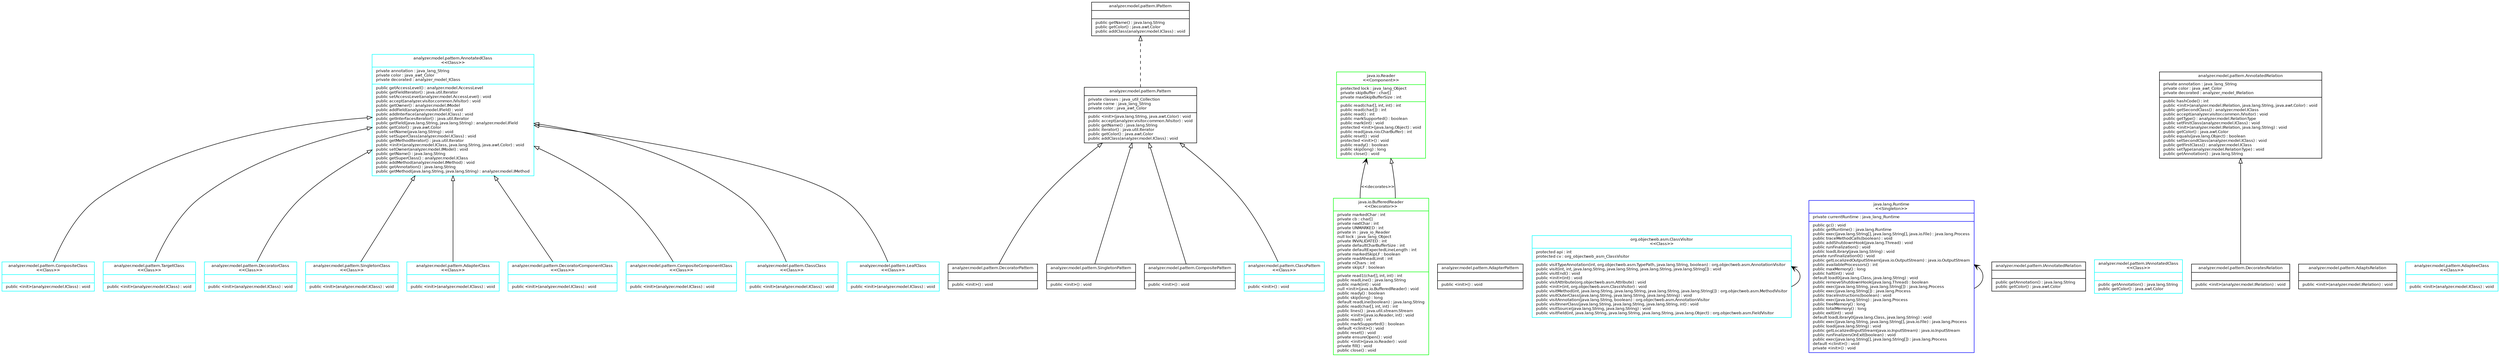 digraph G {
rankdir=BT;

node [
fontname = "Bitstream Vera Sans"
fontsize = 8
shape = "record"
]
edge [
fontname = "Bitstream Vera Sans"
fontsize = 8
]
analyzer_model_pattern_CompositeClass [
	label = "{analyzer.model.pattern.CompositeClass\n\<\<Class\>\>||public \<init\>(analyzer.model.IClass) : void\l}"
, color="#00ffff"]
analyzer_model_pattern_TargetClass [
	label = "{analyzer.model.pattern.TargetClass\n\<\<Class\>\>||public \<init\>(analyzer.model.IClass) : void\l}"
, color="#00ffff"]
analyzer_model_pattern_DecoratorClass [
	label = "{analyzer.model.pattern.DecoratorClass\n\<\<Class\>\>||public \<init\>(analyzer.model.IClass) : void\l}"
, color="#00ffff"]
analyzer_model_pattern_DecoratorPattern [
	label = "{analyzer.model.pattern.DecoratorPattern||public \<init\>() : void\l}"
]
analyzer_model_pattern_Pattern [
	label = "{analyzer.model.pattern.Pattern|private classes : java_util_Collection\lprivate name : java_lang_String\lprivate color : java_awt_Color\l|public \<init\>(java.lang.String, java.awt.Color) : void\lpublic accept(analyzer.visitor.common.IVisitor) : void\lpublic getName() : java.lang.String\lpublic iterator() : java.util.Iterator\lpublic getColor() : java.awt.Color\lpublic addClass(analyzer.model.IClass) : void\l}"
]
java_io_Reader [
	label = "{java.io.Reader\n\<\<Component\>\>|protected lock : java_lang_Object\lprivate skipBuffer : char[]\lprivate maxSkipBufferSize : int\l|public read(char[], int, int) : int\lpublic read(char[]) : int\lpublic read() : int\lpublic markSupported() : boolean\lpublic mark(int) : void\lprotected \<init\>(java.lang.Object) : void\lpublic read(java.nio.CharBuffer) : int\lpublic reset() : void\lprotected \<init\>() : void\lpublic ready() : boolean\lpublic skip(long) : long\lpublic close() : void\l}"
, color="#00ff00"]
analyzer_model_pattern_AdapterPattern [
	label = "{analyzer.model.pattern.AdapterPattern||public \<init\>() : void\l}"
]
java_io_BufferedReader [
	label = "{java.io.BufferedReader\n\<\<Decorator\>\>|private markedChar : int\lprivate cb : char[]\lprivate nextChar : int\lprivate UNMARKED : int\lprivate in : java_io_Reader\lnull lock : java_lang_Object\lprivate INVALIDATED : int\lprivate defaultCharBufferSize : int\lprivate defaultExpectedLineLength : int\lprivate markedSkipLF : boolean\lprivate readAheadLimit : int\lprivate nChars : int\lprivate skipLF : boolean\l|private read1(char[], int, int) : int\lpublic readLine() : java.lang.String\lpublic mark(int) : void\lnull \<init\>(java.io.BufferedReader) : void\lpublic ready() : boolean\lpublic skip(long) : long\ldefault readLine(boolean) : java.lang.String\lpublic read(char[], int, int) : int\lpublic lines() : java.util.stream.Stream\lpublic \<init\>(java.io.Reader, int) : void\lpublic read() : int\lpublic markSupported() : boolean\ldefault \<clinit\>() : void\lpublic reset() : void\lprivate ensureOpen() : void\lpublic \<init\>(java.io.Reader) : void\lprivate fill() : void\lpublic close() : void\l}"
, color="#00ff00"]
analyzer_model_pattern_SingletonClass [
	label = "{analyzer.model.pattern.SingletonClass\n\<\<Class\>\>||public \<init\>(analyzer.model.IClass) : void\l}"
, color="#00ffff"]
analyzer_model_pattern_SingletonPattern [
	label = "{analyzer.model.pattern.SingletonPattern||public \<init\>() : void\l}"
]
org_objectweb_asm_ClassVisitor [
	label = "{org.objectweb.asm.ClassVisitor\n\<\<Class\>\>|protected api : int\lprotected cv : org_objectweb_asm_ClassVisitor\l|public visitTypeAnnotation(int, org.objectweb.asm.TypePath, java.lang.String, boolean) : org.objectweb.asm.AnnotationVisitor\lpublic visit(int, int, java.lang.String, java.lang.String, java.lang.String, java.lang.String[]) : void\lpublic visitEnd() : void\lpublic \<init\>(int) : void\lpublic visitAttribute(org.objectweb.asm.Attribute) : void\lpublic \<init\>(int, org.objectweb.asm.ClassVisitor) : void\lpublic visitMethod(int, java.lang.String, java.lang.String, java.lang.String, java.lang.String[]) : org.objectweb.asm.MethodVisitor\lpublic visitOuterClass(java.lang.String, java.lang.String, java.lang.String) : void\lpublic visitAnnotation(java.lang.String, boolean) : org.objectweb.asm.AnnotationVisitor\lpublic visitInnerClass(java.lang.String, java.lang.String, java.lang.String, int) : void\lpublic visitSource(java.lang.String, java.lang.String) : void\lpublic visitField(int, java.lang.String, java.lang.String, java.lang.String, java.lang.Object) : org.objectweb.asm.FieldVisitor\l}"
, color="#00ffff"]
java_lang_Runtime [
	label = "{java.lang.Runtime\n\<\<Singleton\>\>|private currentRuntime : java_lang_Runtime\l|public gc() : void\lpublic getRuntime() : java.lang.Runtime\lpublic exec(java.lang.String[], java.lang.String[], java.io.File) : java.lang.Process\lpublic traceMethodCalls(boolean) : void\lpublic addShutdownHook(java.lang.Thread) : void\lpublic runFinalization() : void\lpublic loadLibrary(java.lang.String) : void\lprivate runFinalization0() : void\lpublic getLocalizedOutputStream(java.io.OutputStream) : java.io.OutputStream\lpublic availableProcessors() : int\lpublic maxMemory() : long\lpublic halt(int) : void\ldefault load0(java.lang.Class, java.lang.String) : void\lpublic removeShutdownHook(java.lang.Thread) : boolean\lpublic exec(java.lang.String, java.lang.String[]) : java.lang.Process\lpublic exec(java.lang.String[]) : java.lang.Process\lpublic traceInstructions(boolean) : void\lpublic exec(java.lang.String) : java.lang.Process\lpublic freeMemory() : long\lpublic totalMemory() : long\lpublic exit(int) : void\ldefault loadLibrary0(java.lang.Class, java.lang.String) : void\lpublic exec(java.lang.String, java.lang.String[], java.io.File) : java.lang.Process\lpublic load(java.lang.String) : void\lpublic getLocalizedInputStream(java.io.InputStream) : java.io.InputStream\lpublic runFinalizersOnExit(boolean) : void\lpublic exec(java.lang.String[], java.lang.String[]) : java.lang.Process\ldefault \<clinit\>() : void\lprivate \<init\>() : void\l}"
, color="#0000ff"]
analyzer_model_pattern_AdapterClass [
	label = "{analyzer.model.pattern.AdapterClass\n\<\<Class\>\>||public \<init\>(analyzer.model.IClass) : void\l}"
, color="#00ffff"]
analyzer_model_pattern_IAnnotatedRelation [
	label = "{analyzer.model.pattern.IAnnotatedRelation||public getAnnotation() : java.lang.String\lpublic getColor() : java.awt.Color\l}"
]
analyzer_model_pattern_DecoratorComponentClass [
	label = "{analyzer.model.pattern.DecoratorComponentClass\n\<\<Class\>\>||public \<init\>(analyzer.model.IClass) : void\l}"
, color="#00ffff"]
analyzer_model_pattern_CompositeComponentClass [
	label = "{analyzer.model.pattern.CompositeComponentClass\n\<\<Class\>\>||public \<init\>(analyzer.model.IClass) : void\l}"
, color="#00ffff"]
analyzer_model_pattern_CompositePattern [
	label = "{analyzer.model.pattern.CompositePattern||public \<init\>() : void\l}"
]
analyzer_model_pattern_IPattern [
	label = "{analyzer.model.pattern.IPattern||public getName() : java.lang.String\lpublic getColor() : java.awt.Color\lpublic addClass(analyzer.model.IClass) : void\l}"
]
analyzer_model_pattern_IAnnotatedClass [
	label = "{analyzer.model.pattern.IAnnotatedClass\n\<\<Class\>\>||public getAnnotation() : java.lang.String\lpublic getColor() : java.awt.Color\l}"
, color="#00ffff"]
analyzer_model_pattern_ClassClass [
	label = "{analyzer.model.pattern.ClassClass\n\<\<Class\>\>||public \<init\>(analyzer.model.IClass) : void\l}"
, color="#00ffff"]
analyzer_model_pattern_AnnotatedRelation [
	label = "{analyzer.model.pattern.AnnotatedRelation|private annotation : java_lang_String\lprivate color : java_awt_Color\lprivate decorated : analyzer_model_IRelation\l|public hashCode() : int\lpublic \<init\>(analyzer.model.IRelation, java.lang.String, java.awt.Color) : void\lpublic getSecondClass() : analyzer.model.IClass\lpublic accept(analyzer.visitor.common.IVisitor) : void\lpublic getType() : analyzer.model.RelationType\lpublic setFirstClass(analyzer.model.IClass) : void\lpublic \<init\>(analyzer.model.IRelation, java.lang.String) : void\lpublic getColor() : java.awt.Color\lpublic equals(java.lang.Object) : boolean\lpublic setSecondClass(analyzer.model.IClass) : void\lpublic getFirstClass() : analyzer.model.IClass\lpublic setType(analyzer.model.RelationType) : void\lpublic getAnnotation() : java.lang.String\l}"
]
analyzer_model_pattern_ClassPattern [
	label = "{analyzer.model.pattern.ClassPattern\n\<\<Class\>\>||public \<init\>() : void\l}"
, color="#00ffff"]
analyzer_model_pattern_AdaptsRelation [
	label = "{analyzer.model.pattern.AdaptsRelation||public \<init\>(analyzer.model.IRelation) : void\l}"
]
analyzer_model_pattern_LeafClass [
	label = "{analyzer.model.pattern.LeafClass\n\<\<Class\>\>||public \<init\>(analyzer.model.IClass) : void\l}"
, color="#00ffff"]
analyzer_model_pattern_AnnotatedClass [
	label = "{analyzer.model.pattern.AnnotatedClass\n\<\<Class\>\>|private annotation : java_lang_String\lprivate color : java_awt_Color\lprivate decorated : analyzer_model_IClass\l|public getAccessLevel() : analyzer.model.AccessLevel\lpublic getFieldIterator() : java.util.Iterator\lpublic setAccessLevel(analyzer.model.AccessLevel) : void\lpublic accept(analyzer.visitor.common.IVisitor) : void\lpublic getOwner() : analyzer.model.IModel\lpublic addField(analyzer.model.IField) : void\lpublic addInterface(analyzer.model.IClass) : void\lpublic getInterfacesIterator() : java.util.Iterator\lpublic getField(java.lang.String, java.lang.String) : analyzer.model.IField\lpublic getColor() : java.awt.Color\lpublic setName(java.lang.String) : void\lpublic setSuperClass(analyzer.model.IClass) : void\lpublic getMethodIterator() : java.util.Iterator\lpublic \<init\>(analyzer.model.IClass, java.lang.String, java.awt.Color) : void\lpublic setOwner(analyzer.model.IModel) : void\lpublic getName() : java.lang.String\lpublic getSuperClass() : analyzer.model.IClass\lpublic addMethod(analyzer.model.IMethod) : void\lpublic getAnnotation() : java.lang.String\lpublic getMethod(java.lang.String, java.lang.String) : analyzer.model.IMethod\l}"
, color="#00ffff"]
analyzer_model_pattern_AdapteeClass [
	label = "{analyzer.model.pattern.AdapteeClass\n\<\<Class\>\>||public \<init\>(analyzer.model.IClass) : void\l}"
, color="#00ffff"]
analyzer_model_pattern_DecoratesRelation [
	label = "{analyzer.model.pattern.DecoratesRelation||public \<init\>(analyzer.model.IRelation) : void\l}"
]
analyzer_model_pattern_TargetClass -> analyzer_model_pattern_AnnotatedClass [
	arrowhead = "empty"
	style = "solid"
]

analyzer_model_pattern_DecoratorComponentClass -> analyzer_model_pattern_AnnotatedClass [
	arrowhead = "empty"
	style = "solid"
]

analyzer_model_pattern_ClassClass -> analyzer_model_pattern_AnnotatedClass [
	arrowhead = "empty"
	style = "solid"
]

org_objectweb_asm_ClassVisitor -> org_objectweb_asm_ClassVisitor [
	arrowhead = "vee"
	style = "solid"
]

analyzer_model_pattern_CompositeComponentClass -> analyzer_model_pattern_AnnotatedClass [
	arrowhead = "empty"
	style = "solid"
]

analyzer_model_pattern_SingletonClass -> analyzer_model_pattern_AnnotatedClass [
	arrowhead = "empty"
	style = "solid"
]

analyzer_model_pattern_DecoratesRelation -> analyzer_model_pattern_AnnotatedRelation [
	arrowhead = "empty"
	style = "solid"
]

java_lang_Runtime -> java_lang_Runtime [
	arrowhead = "vee"
	style = "solid"
]

analyzer_model_pattern_CompositeClass -> analyzer_model_pattern_AnnotatedClass [
	arrowhead = "empty"
	style = "solid"
]

analyzer_model_pattern_Pattern -> analyzer_model_pattern_IPattern [
	arrowhead = "empty"
	style = "dashed"
]

analyzer_model_pattern_DecoratorPattern -> analyzer_model_pattern_Pattern [
	arrowhead = "empty"
	style = "solid"
]

analyzer_model_pattern_AdapterClass -> analyzer_model_pattern_AnnotatedClass [
	arrowhead = "empty"
	style = "solid"
]

analyzer_model_pattern_ClassPattern -> analyzer_model_pattern_Pattern [
	arrowhead = "empty"
	style = "solid"
]

analyzer_model_pattern_SingletonPattern -> analyzer_model_pattern_Pattern [
	arrowhead = "empty"
	style = "solid"
]

java_io_BufferedReader -> java_io_Reader [
	arrowhead = "vee"
	style = "solid"
	label = "\<\<decorates\>\>", color="#000000"
]

java_io_BufferedReader -> java_io_Reader [
	arrowhead = "empty"
	style = "solid"
]

analyzer_model_pattern_CompositePattern -> analyzer_model_pattern_Pattern [
	arrowhead = "empty"
	style = "solid"
]

analyzer_model_pattern_LeafClass -> analyzer_model_pattern_AnnotatedClass [
	arrowhead = "empty"
	style = "solid"
]

analyzer_model_pattern_DecoratorClass -> analyzer_model_pattern_AnnotatedClass [
	arrowhead = "empty"
	style = "solid"
]

}
